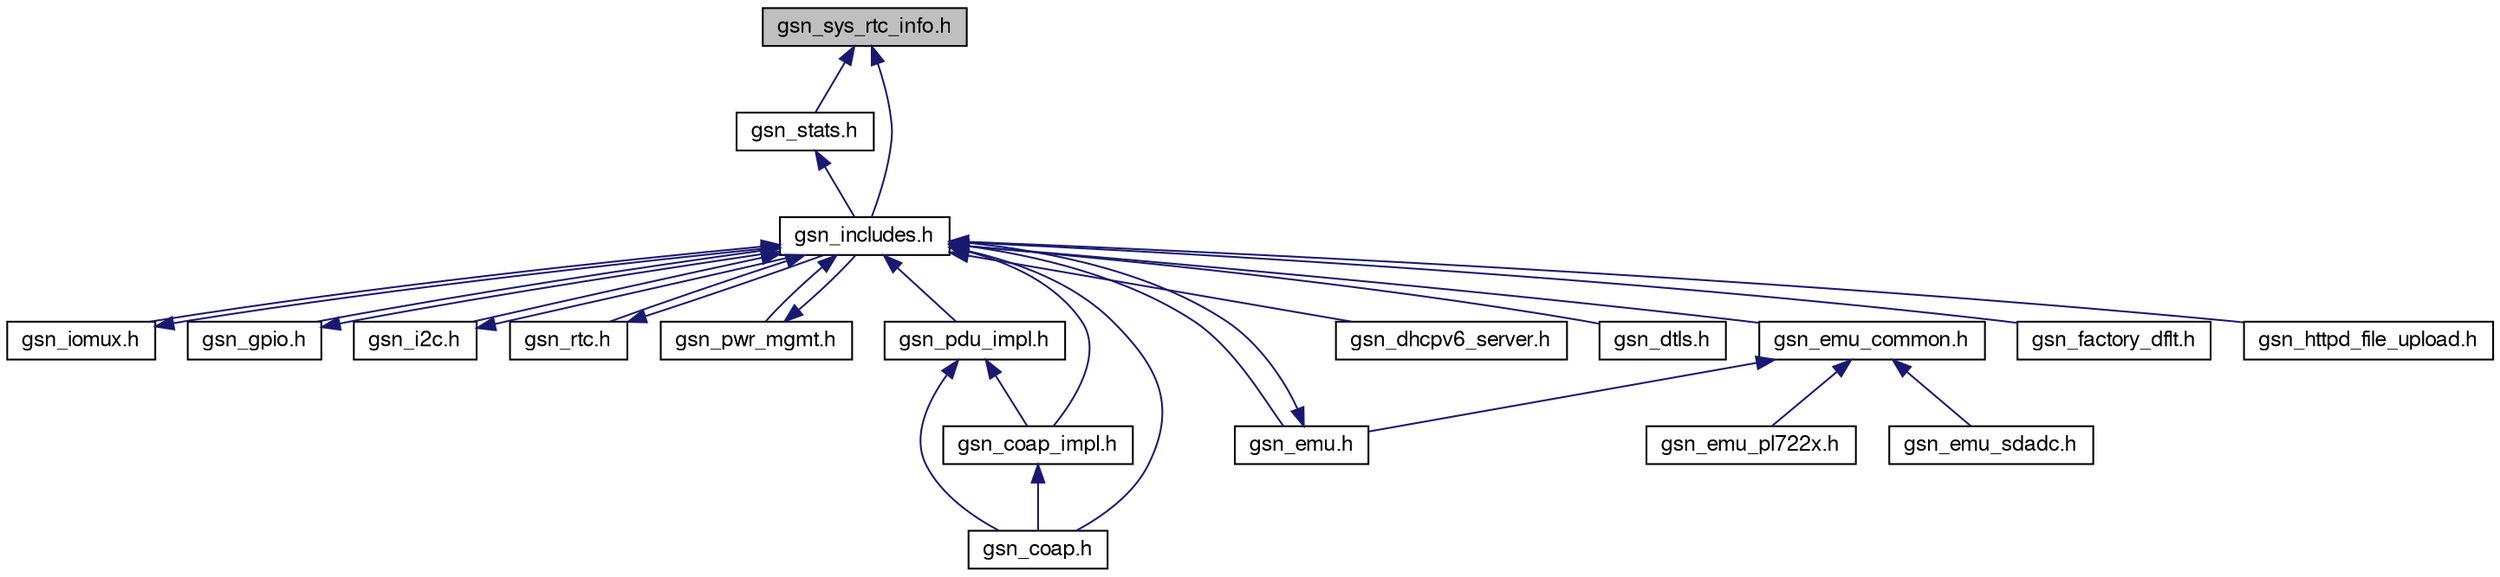 digraph G
{
  edge [fontname="FreeSans",fontsize="12",labelfontname="FreeSans",labelfontsize="12"];
  node [fontname="FreeSans",fontsize="12",shape=record];
  Node1 [label="gsn_sys_rtc_info.h",height=0.2,width=0.4,color="black", fillcolor="grey75", style="filled" fontcolor="black"];
  Node1 -> Node2 [dir=back,color="midnightblue",fontsize="12",style="solid",fontname="FreeSans"];
  Node2 [label="gsn_stats.h",height=0.2,width=0.4,color="black", fillcolor="white", style="filled",URL="$a00613.html"];
  Node2 -> Node3 [dir=back,color="midnightblue",fontsize="12",style="solid",fontname="FreeSans"];
  Node3 [label="gsn_includes.h",height=0.2,width=0.4,color="black", fillcolor="white", style="filled",URL="$a00535.html"];
  Node3 -> Node4 [dir=back,color="midnightblue",fontsize="12",style="solid",fontname="FreeSans"];
  Node4 [label="gsn_iomux.h",height=0.2,width=0.4,color="black", fillcolor="white", style="filled",URL="$a00536.html"];
  Node4 -> Node3 [dir=back,color="midnightblue",fontsize="12",style="solid",fontname="FreeSans"];
  Node3 -> Node5 [dir=back,color="midnightblue",fontsize="12",style="solid",fontname="FreeSans"];
  Node5 [label="gsn_gpio.h",height=0.2,width=0.4,color="black", fillcolor="white", style="filled",URL="$a00520.html",tooltip="GSN GPIO API. This file contains routines for GPIO use and configuration."];
  Node5 -> Node3 [dir=back,color="midnightblue",fontsize="12",style="solid",fontname="FreeSans"];
  Node3 -> Node6 [dir=back,color="midnightblue",fontsize="12",style="solid",fontname="FreeSans"];
  Node6 [label="gsn_i2c.h",height=0.2,width=0.4,color="black", fillcolor="white", style="filled",URL="$a00533.html",tooltip="Public Header Containing i2c Driver Functions."];
  Node6 -> Node3 [dir=back,color="midnightblue",fontsize="12",style="solid",fontname="FreeSans"];
  Node3 -> Node7 [dir=back,color="midnightblue",fontsize="12",style="solid",fontname="FreeSans"];
  Node7 [label="gsn_rtc.h",height=0.2,width=0.4,color="black", fillcolor="white", style="filled",URL="$a00604.html",tooltip="GSN RTC Public Header."];
  Node7 -> Node3 [dir=back,color="midnightblue",fontsize="12",style="solid",fontname="FreeSans"];
  Node3 -> Node8 [dir=back,color="midnightblue",fontsize="12",style="solid",fontname="FreeSans"];
  Node8 [label="gsn_pwr_mgmt.h",height=0.2,width=0.4,color="black", fillcolor="white", style="filled",URL="$a00561.html"];
  Node8 -> Node3 [dir=back,color="midnightblue",fontsize="12",style="solid",fontname="FreeSans"];
  Node3 -> Node9 [dir=back,color="midnightblue",fontsize="12",style="solid",fontname="FreeSans"];
  Node9 [label="gsn_emu.h",height=0.2,width=0.4,color="black", fillcolor="white", style="filled",URL="$a00506.html",tooltip="GSN EMU public header. This file contains the public APIs and structures of EMU."];
  Node9 -> Node3 [dir=back,color="midnightblue",fontsize="12",style="solid",fontname="FreeSans"];
  Node3 -> Node10 [dir=back,color="midnightblue",fontsize="12",style="solid",fontname="FreeSans"];
  Node10 [label="gsn_pdu_impl.h",height=0.2,width=0.4,color="black", fillcolor="white", style="filled",URL="$a00558.html"];
  Node10 -> Node11 [dir=back,color="midnightblue",fontsize="12",style="solid",fontname="FreeSans"];
  Node11 [label="gsn_coap.h",height=0.2,width=0.4,color="black", fillcolor="white", style="filled",URL="$a00495.html"];
  Node10 -> Node12 [dir=back,color="midnightblue",fontsize="12",style="solid",fontname="FreeSans"];
  Node12 [label="gsn_coap_impl.h",height=0.2,width=0.4,color="black", fillcolor="white", style="filled",URL="$a00496.html"];
  Node12 -> Node11 [dir=back,color="midnightblue",fontsize="12",style="solid",fontname="FreeSans"];
  Node3 -> Node11 [dir=back,color="midnightblue",fontsize="12",style="solid",fontname="FreeSans"];
  Node3 -> Node12 [dir=back,color="midnightblue",fontsize="12",style="solid",fontname="FreeSans"];
  Node3 -> Node13 [dir=back,color="midnightblue",fontsize="12",style="solid",fontname="FreeSans"];
  Node13 [label="gsn_dhcpv6_server.h",height=0.2,width=0.4,color="black", fillcolor="white", style="filled",URL="$a00500.html"];
  Node3 -> Node14 [dir=back,color="midnightblue",fontsize="12",style="solid",fontname="FreeSans"];
  Node14 [label="gsn_dtls.h",height=0.2,width=0.4,color="black", fillcolor="white", style="filled",URL="$a00504.html",tooltip="GSN DTLS public API implementation. This file contains the public APIs and structures of DTLS module..."];
  Node3 -> Node15 [dir=back,color="midnightblue",fontsize="12",style="solid",fontname="FreeSans"];
  Node15 [label="gsn_emu_common.h",height=0.2,width=0.4,color="black", fillcolor="white", style="filled",URL="$a00507.html"];
  Node15 -> Node9 [dir=back,color="midnightblue",fontsize="12",style="solid",fontname="FreeSans"];
  Node15 -> Node16 [dir=back,color="midnightblue",fontsize="12",style="solid",fontname="FreeSans"];
  Node16 [label="gsn_emu_pl722x.h",height=0.2,width=0.4,color="black", fillcolor="white", style="filled",URL="$a00508.html"];
  Node15 -> Node17 [dir=back,color="midnightblue",fontsize="12",style="solid",fontname="FreeSans"];
  Node17 [label="gsn_emu_sdadc.h",height=0.2,width=0.4,color="black", fillcolor="white", style="filled",URL="$a00509.html"];
  Node3 -> Node18 [dir=back,color="midnightblue",fontsize="12",style="solid",fontname="FreeSans"];
  Node18 [label="gsn_factory_dflt.h",height=0.2,width=0.4,color="black", fillcolor="white", style="filled",URL="$a00516.html"];
  Node3 -> Node19 [dir=back,color="midnightblue",fontsize="12",style="solid",fontname="FreeSans"];
  Node19 [label="gsn_httpd_file_upload.h",height=0.2,width=0.4,color="black", fillcolor="white", style="filled",URL="$a00529.html",tooltip="GSN HTTP_FILE_UPLOAD implementation of HTTP based file upload. This API supports file upload to any p..."];
  Node1 -> Node3 [dir=back,color="midnightblue",fontsize="12",style="solid",fontname="FreeSans"];
}
